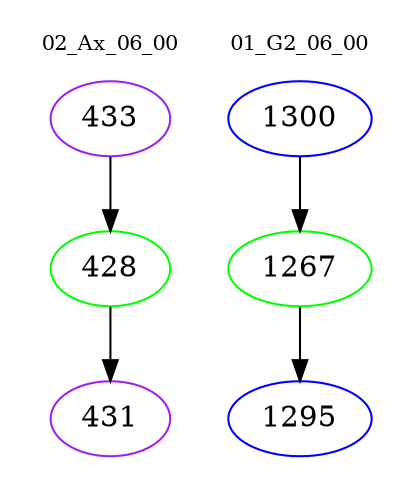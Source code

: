 digraph{
subgraph cluster_0 {
color = white
label = "02_Ax_06_00";
fontsize=10;
T0_433 [label="433", color="purple"]
T0_433 -> T0_428 [color="black"]
T0_428 [label="428", color="green"]
T0_428 -> T0_431 [color="black"]
T0_431 [label="431", color="purple"]
}
subgraph cluster_1 {
color = white
label = "01_G2_06_00";
fontsize=10;
T1_1300 [label="1300", color="blue"]
T1_1300 -> T1_1267 [color="black"]
T1_1267 [label="1267", color="green"]
T1_1267 -> T1_1295 [color="black"]
T1_1295 [label="1295", color="blue"]
}
}
